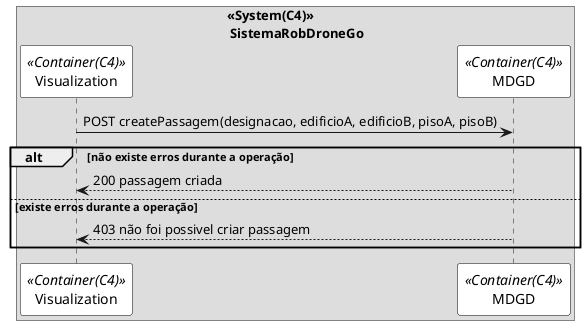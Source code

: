 @startuml vp2

skinparam sequence {
ParticipantBorderColor black
ParticipantBackgroundColor white
}

box "<<System(C4)>>\n SistemaRobDroneGo"
participant Visualization as ui <<Container(C4)>>
participant MDGD as mdl <<Container(C4)>>
ui -> mdl: POST createPassagem(designacao, edificioA, edificioB, pisoA, pisoB)
alt não existe erros durante a operação
mdl --> ui: 200 passagem criada
else existe erros durante a operação
mdl --> ui: 403 não foi possivel criar passagem
end 

end box

@enduml